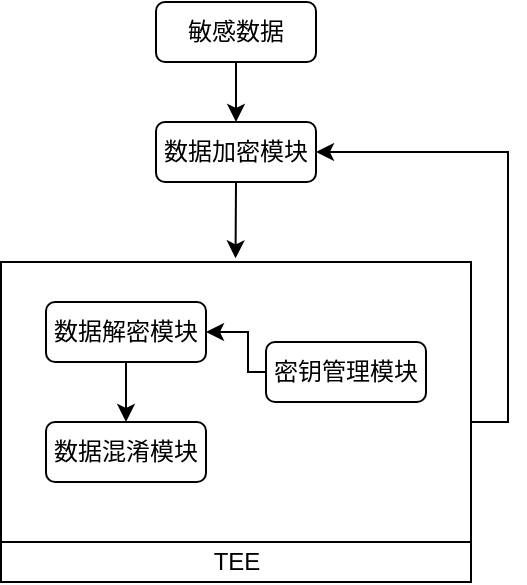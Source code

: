<mxfile version="20.8.20" type="github">
  <diagram id="C5RBs43oDa-KdzZeNtuy" name="Page-1">
    <mxGraphModel dx="1050" dy="541" grid="1" gridSize="10" guides="1" tooltips="1" connect="1" arrows="1" fold="1" page="1" pageScale="1" pageWidth="827" pageHeight="1169" math="0" shadow="0">
      <root>
        <mxCell id="WIyWlLk6GJQsqaUBKTNV-0" />
        <mxCell id="WIyWlLk6GJQsqaUBKTNV-1" parent="WIyWlLk6GJQsqaUBKTNV-0" />
        <mxCell id="x1c84HoS_QJddhZzWABF-46" style="edgeStyle=orthogonalEdgeStyle;rounded=0;orthogonalLoop=1;jettySize=auto;html=1;exitX=0.5;exitY=1;exitDx=0;exitDy=0;entryX=0.5;entryY=0;entryDx=0;entryDy=0;" parent="WIyWlLk6GJQsqaUBKTNV-1" source="x1c84HoS_QJddhZzWABF-47" target="x1c84HoS_QJddhZzWABF-49" edge="1">
          <mxGeometry relative="1" as="geometry" />
        </mxCell>
        <mxCell id="x1c84HoS_QJddhZzWABF-47" value="敏感数据" style="rounded=1;whiteSpace=wrap;html=1;fontSize=12;glass=0;strokeWidth=1;shadow=0;" parent="WIyWlLk6GJQsqaUBKTNV-1" vertex="1">
          <mxGeometry x="374" y="70" width="80" height="30" as="geometry" />
        </mxCell>
        <mxCell id="ffdPrWQ0kvdA3-DpdYnM-21" style="edgeStyle=orthogonalEdgeStyle;rounded=0;orthogonalLoop=1;jettySize=auto;html=1;exitX=0.5;exitY=1;exitDx=0;exitDy=0;entryX=0.499;entryY=-0.013;entryDx=0;entryDy=0;entryPerimeter=0;" edge="1" parent="WIyWlLk6GJQsqaUBKTNV-1" source="x1c84HoS_QJddhZzWABF-49" target="ffdPrWQ0kvdA3-DpdYnM-13">
          <mxGeometry relative="1" as="geometry" />
        </mxCell>
        <mxCell id="x1c84HoS_QJddhZzWABF-49" value="数据加密模块" style="rounded=1;whiteSpace=wrap;html=1;fontSize=12;glass=0;strokeWidth=1;shadow=0;" parent="WIyWlLk6GJQsqaUBKTNV-1" vertex="1">
          <mxGeometry x="374" y="130" width="80" height="30" as="geometry" />
        </mxCell>
        <mxCell id="ffdPrWQ0kvdA3-DpdYnM-23" style="edgeStyle=orthogonalEdgeStyle;rounded=0;orthogonalLoop=1;jettySize=auto;html=1;exitX=0;exitY=0.5;exitDx=0;exitDy=0;entryX=1;entryY=0.5;entryDx=0;entryDy=0;" edge="1" parent="WIyWlLk6GJQsqaUBKTNV-1" source="ffdPrWQ0kvdA3-DpdYnM-0" target="ffdPrWQ0kvdA3-DpdYnM-1">
          <mxGeometry relative="1" as="geometry">
            <Array as="points">
              <mxPoint x="420" y="255" />
              <mxPoint x="420" y="235" />
            </Array>
          </mxGeometry>
        </mxCell>
        <mxCell id="ffdPrWQ0kvdA3-DpdYnM-0" value="密钥管理模块" style="rounded=1;whiteSpace=wrap;html=1;fontSize=12;glass=0;strokeWidth=1;shadow=0;" vertex="1" parent="WIyWlLk6GJQsqaUBKTNV-1">
          <mxGeometry x="429" y="240" width="80" height="30" as="geometry" />
        </mxCell>
        <mxCell id="ffdPrWQ0kvdA3-DpdYnM-16" value="" style="group" vertex="1" connectable="0" parent="WIyWlLk6GJQsqaUBKTNV-1">
          <mxGeometry x="296.5" y="200" width="235" height="160" as="geometry" />
        </mxCell>
        <mxCell id="ffdPrWQ0kvdA3-DpdYnM-22" value="" style="group" vertex="1" connectable="0" parent="ffdPrWQ0kvdA3-DpdYnM-16">
          <mxGeometry width="235" height="160" as="geometry" />
        </mxCell>
        <mxCell id="ffdPrWQ0kvdA3-DpdYnM-15" value="TEE" style="rounded=0;whiteSpace=wrap;html=1;fillColor=none;" vertex="1" parent="ffdPrWQ0kvdA3-DpdYnM-22">
          <mxGeometry y="140" width="235" height="20" as="geometry" />
        </mxCell>
        <mxCell id="ffdPrWQ0kvdA3-DpdYnM-13" value="" style="verticalLabelPosition=bottom;verticalAlign=top;html=1;shape=mxgraph.basic.rect;fillColor2=none;strokeWidth=1;size=20;indent=5;fillColor=none;" vertex="1" parent="ffdPrWQ0kvdA3-DpdYnM-22">
          <mxGeometry width="235" height="140" as="geometry" />
        </mxCell>
        <mxCell id="ffdPrWQ0kvdA3-DpdYnM-20" style="edgeStyle=orthogonalEdgeStyle;rounded=0;orthogonalLoop=1;jettySize=auto;html=1;" edge="1" parent="WIyWlLk6GJQsqaUBKTNV-1" source="ffdPrWQ0kvdA3-DpdYnM-1" target="ffdPrWQ0kvdA3-DpdYnM-2">
          <mxGeometry relative="1" as="geometry" />
        </mxCell>
        <mxCell id="ffdPrWQ0kvdA3-DpdYnM-1" value="数据解密模块" style="rounded=1;whiteSpace=wrap;html=1;fontSize=12;glass=0;strokeWidth=1;shadow=0;" vertex="1" parent="WIyWlLk6GJQsqaUBKTNV-1">
          <mxGeometry x="319" y="220" width="80" height="30" as="geometry" />
        </mxCell>
        <mxCell id="ffdPrWQ0kvdA3-DpdYnM-2" value="数据混淆模块" style="rounded=1;whiteSpace=wrap;html=1;fontSize=12;glass=0;strokeWidth=1;shadow=0;" vertex="1" parent="WIyWlLk6GJQsqaUBKTNV-1">
          <mxGeometry x="319" y="280" width="80" height="30" as="geometry" />
        </mxCell>
        <mxCell id="ffdPrWQ0kvdA3-DpdYnM-25" style="edgeStyle=orthogonalEdgeStyle;rounded=0;orthogonalLoop=1;jettySize=auto;html=1;entryX=1;entryY=0.5;entryDx=0;entryDy=0;" edge="1" parent="WIyWlLk6GJQsqaUBKTNV-1" source="ffdPrWQ0kvdA3-DpdYnM-13" target="x1c84HoS_QJddhZzWABF-49">
          <mxGeometry relative="1" as="geometry">
            <Array as="points">
              <mxPoint x="550" y="280" />
              <mxPoint x="550" y="145" />
            </Array>
          </mxGeometry>
        </mxCell>
      </root>
    </mxGraphModel>
  </diagram>
</mxfile>
